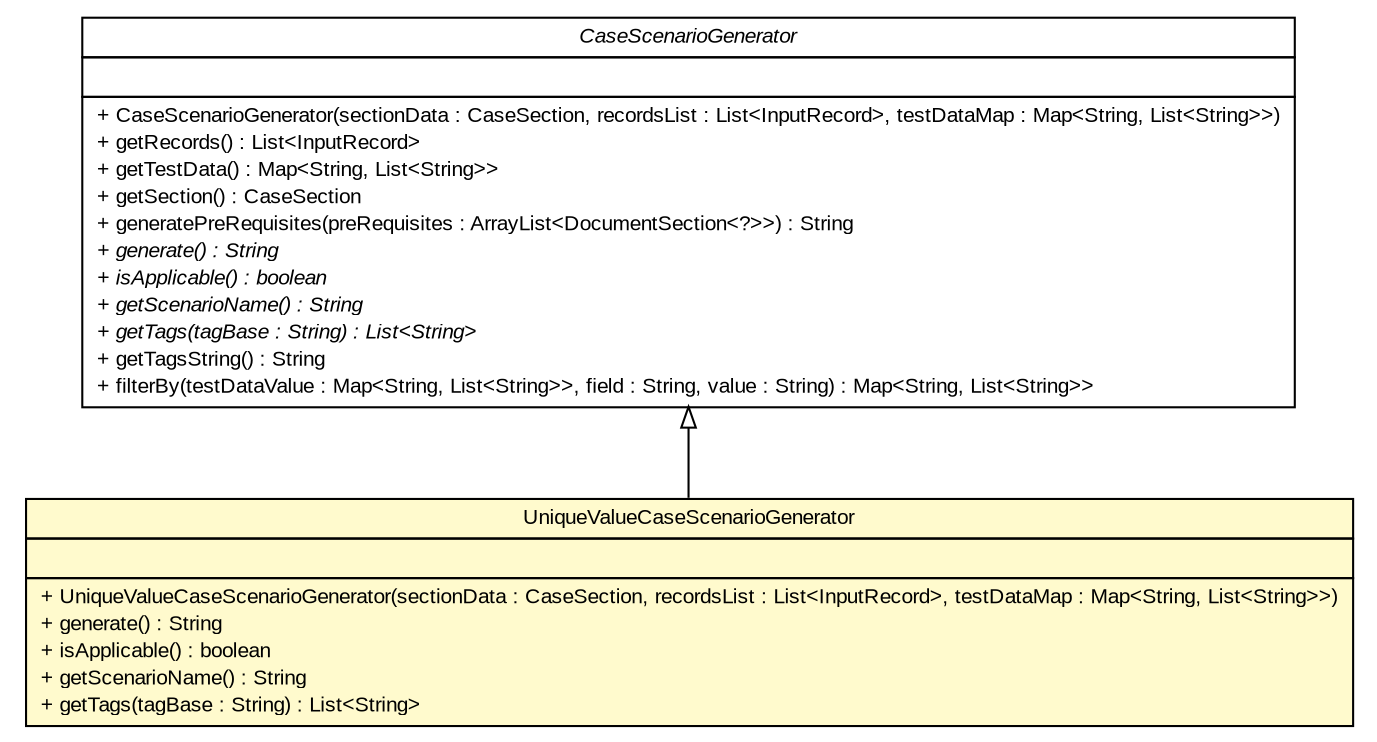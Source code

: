 #!/usr/local/bin/dot
#
# Class diagram 
# Generated by UMLGraph version R5_6 (http://www.umlgraph.org/)
#

digraph G {
	edge [fontname="arial",fontsize=10,labelfontname="arial",labelfontsize=10];
	node [fontname="arial",fontsize=10,shape=plaintext];
	nodesep=0.25;
	ranksep=0.5;
	// com.github.mkolisnyk.aerial.datagenerators.cases.UniqueValueCaseScenarioGenerator
	c4842 [label=<<table title="com.github.mkolisnyk.aerial.datagenerators.cases.UniqueValueCaseScenarioGenerator" border="0" cellborder="1" cellspacing="0" cellpadding="2" port="p" bgcolor="lemonChiffon" href="./UniqueValueCaseScenarioGenerator.html">
		<tr><td><table border="0" cellspacing="0" cellpadding="1">
<tr><td align="center" balign="center"> UniqueValueCaseScenarioGenerator </td></tr>
		</table></td></tr>
		<tr><td><table border="0" cellspacing="0" cellpadding="1">
<tr><td align="left" balign="left">  </td></tr>
		</table></td></tr>
		<tr><td><table border="0" cellspacing="0" cellpadding="1">
<tr><td align="left" balign="left"> + UniqueValueCaseScenarioGenerator(sectionData : CaseSection, recordsList : List&lt;InputRecord&gt;, testDataMap : Map&lt;String, List&lt;String&gt;&gt;) </td></tr>
<tr><td align="left" balign="left"> + generate() : String </td></tr>
<tr><td align="left" balign="left"> + isApplicable() : boolean </td></tr>
<tr><td align="left" balign="left"> + getScenarioName() : String </td></tr>
<tr><td align="left" balign="left"> + getTags(tagBase : String) : List&lt;String&gt; </td></tr>
		</table></td></tr>
		</table>>, URL="./UniqueValueCaseScenarioGenerator.html", fontname="arial", fontcolor="black", fontsize=10.0];
	// com.github.mkolisnyk.aerial.datagenerators.CaseScenarioGenerator
	c4848 [label=<<table title="com.github.mkolisnyk.aerial.datagenerators.CaseScenarioGenerator" border="0" cellborder="1" cellspacing="0" cellpadding="2" port="p" href="../CaseScenarioGenerator.html">
		<tr><td><table border="0" cellspacing="0" cellpadding="1">
<tr><td align="center" balign="center"><font face="arial italic"> CaseScenarioGenerator </font></td></tr>
		</table></td></tr>
		<tr><td><table border="0" cellspacing="0" cellpadding="1">
<tr><td align="left" balign="left">  </td></tr>
		</table></td></tr>
		<tr><td><table border="0" cellspacing="0" cellpadding="1">
<tr><td align="left" balign="left"> + CaseScenarioGenerator(sectionData : CaseSection, recordsList : List&lt;InputRecord&gt;, testDataMap : Map&lt;String, List&lt;String&gt;&gt;) </td></tr>
<tr><td align="left" balign="left"> + getRecords() : List&lt;InputRecord&gt; </td></tr>
<tr><td align="left" balign="left"> + getTestData() : Map&lt;String, List&lt;String&gt;&gt; </td></tr>
<tr><td align="left" balign="left"> + getSection() : CaseSection </td></tr>
<tr><td align="left" balign="left"> + generatePreRequisites(preRequisites : ArrayList&lt;DocumentSection&lt;?&gt;&gt;) : String </td></tr>
<tr><td align="left" balign="left"><font face="arial italic" point-size="10.0"> + generate() : String </font></td></tr>
<tr><td align="left" balign="left"><font face="arial italic" point-size="10.0"> + isApplicable() : boolean </font></td></tr>
<tr><td align="left" balign="left"><font face="arial italic" point-size="10.0"> + getScenarioName() : String </font></td></tr>
<tr><td align="left" balign="left"><font face="arial italic" point-size="10.0"> + getTags(tagBase : String) : List&lt;String&gt; </font></td></tr>
<tr><td align="left" balign="left"> + getTagsString() : String </td></tr>
<tr><td align="left" balign="left"> + filterBy(testDataValue : Map&lt;String, List&lt;String&gt;&gt;, field : String, value : String) : Map&lt;String, List&lt;String&gt;&gt; </td></tr>
		</table></td></tr>
		</table>>, URL="../CaseScenarioGenerator.html", fontname="arial", fontcolor="black", fontsize=10.0];
	//com.github.mkolisnyk.aerial.datagenerators.cases.UniqueValueCaseScenarioGenerator extends com.github.mkolisnyk.aerial.datagenerators.CaseScenarioGenerator
	c4848:p -> c4842:p [dir=back,arrowtail=empty];
}

